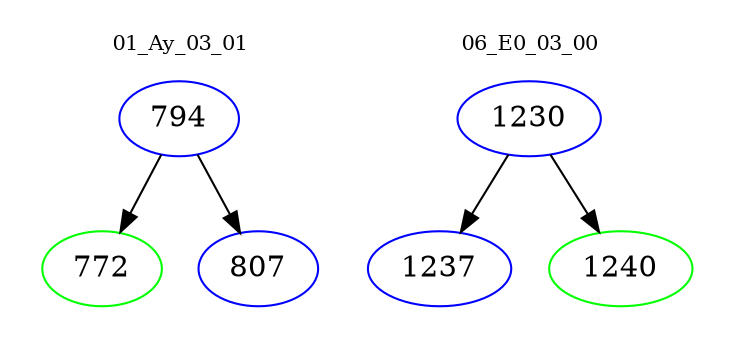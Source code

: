 digraph{
subgraph cluster_0 {
color = white
label = "01_Ay_03_01";
fontsize=10;
T0_794 [label="794", color="blue"]
T0_794 -> T0_772 [color="black"]
T0_772 [label="772", color="green"]
T0_794 -> T0_807 [color="black"]
T0_807 [label="807", color="blue"]
}
subgraph cluster_1 {
color = white
label = "06_E0_03_00";
fontsize=10;
T1_1230 [label="1230", color="blue"]
T1_1230 -> T1_1237 [color="black"]
T1_1237 [label="1237", color="blue"]
T1_1230 -> T1_1240 [color="black"]
T1_1240 [label="1240", color="green"]
}
}
